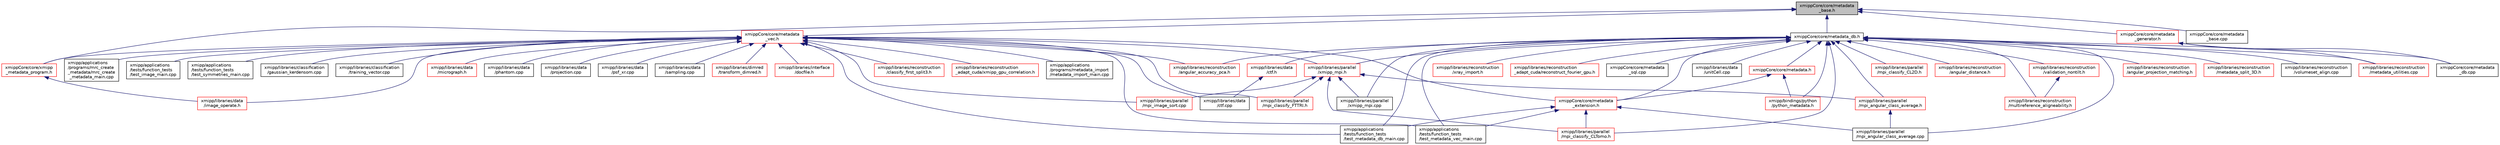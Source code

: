 digraph "xmippCore/core/metadata_base.h"
{
  edge [fontname="Helvetica",fontsize="10",labelfontname="Helvetica",labelfontsize="10"];
  node [fontname="Helvetica",fontsize="10",shape=record];
  Node26 [label="xmippCore/core/metadata\l_base.h",height=0.2,width=0.4,color="black", fillcolor="grey75", style="filled", fontcolor="black"];
  Node26 -> Node27 [dir="back",color="midnightblue",fontsize="10",style="solid",fontname="Helvetica"];
  Node27 [label="xmippCore/core/metadata_db.h",height=0.2,width=0.4,color="black", fillcolor="white", style="filled",URL="$metadata__db_8h.html"];
  Node27 -> Node28 [dir="back",color="midnightblue",fontsize="10",style="solid",fontname="Helvetica"];
  Node28 [label="xmipp/applications\l/tests/function_tests\l/test_metadata_db_main.cpp",height=0.2,width=0.4,color="black", fillcolor="white", style="filled",URL="$test__metadata__db__main_8cpp.html"];
  Node27 -> Node29 [dir="back",color="midnightblue",fontsize="10",style="solid",fontname="Helvetica"];
  Node29 [label="xmipp/applications\l/tests/function_tests\l/test_metadata_vec_main.cpp",height=0.2,width=0.4,color="black", fillcolor="white", style="filled",URL="$test__metadata__vec__main_8cpp.html"];
  Node27 -> Node30 [dir="back",color="midnightblue",fontsize="10",style="solid",fontname="Helvetica"];
  Node30 [label="xmipp/bindings/python\l/python_metadata.h",height=0.2,width=0.4,color="red", fillcolor="white", style="filled",URL="$python__metadata_8h.html"];
  Node27 -> Node37 [dir="back",color="midnightblue",fontsize="10",style="solid",fontname="Helvetica"];
  Node37 [label="xmipp/libraries/data\l/ctf.h",height=0.2,width=0.4,color="red", fillcolor="white", style="filled",URL="$ctf_8h.html"];
  Node37 -> Node41 [dir="back",color="midnightblue",fontsize="10",style="solid",fontname="Helvetica"];
  Node41 [label="xmipp/libraries/data\l/ctf.cpp",height=0.2,width=0.4,color="black", fillcolor="white", style="filled",URL="$ctf_8cpp.html"];
  Node27 -> Node216 [dir="back",color="midnightblue",fontsize="10",style="solid",fontname="Helvetica"];
  Node216 [label="xmipp/libraries/data\l/unitCell.cpp",height=0.2,width=0.4,color="black", fillcolor="white", style="filled",URL="$unitCell_8cpp.html"];
  Node27 -> Node217 [dir="back",color="midnightblue",fontsize="10",style="solid",fontname="Helvetica"];
  Node217 [label="xmipp/libraries/parallel\l/mpi_angular_class_average.h",height=0.2,width=0.4,color="red", fillcolor="white", style="filled",URL="$mpi__angular__class__average_8h.html"];
  Node217 -> Node219 [dir="back",color="midnightblue",fontsize="10",style="solid",fontname="Helvetica"];
  Node219 [label="xmipp/libraries/parallel\l/mpi_angular_class_average.cpp",height=0.2,width=0.4,color="black", fillcolor="white", style="filled",URL="$mpi__angular__class__average_8cpp.html"];
  Node27 -> Node219 [dir="back",color="midnightblue",fontsize="10",style="solid",fontname="Helvetica"];
  Node27 -> Node220 [dir="back",color="midnightblue",fontsize="10",style="solid",fontname="Helvetica"];
  Node220 [label="xmipp/libraries/parallel\l/mpi_classify_CL2D.h",height=0.2,width=0.4,color="red", fillcolor="white", style="filled",URL="$mpi__classify__CL2D_8h.html"];
  Node27 -> Node223 [dir="back",color="midnightblue",fontsize="10",style="solid",fontname="Helvetica"];
  Node223 [label="xmipp/libraries/parallel\l/xmipp_mpi.h",height=0.2,width=0.4,color="red", fillcolor="white", style="filled",URL="$xmipp__mpi_8h.html"];
  Node223 -> Node217 [dir="back",color="midnightblue",fontsize="10",style="solid",fontname="Helvetica"];
  Node223 -> Node247 [dir="back",color="midnightblue",fontsize="10",style="solid",fontname="Helvetica"];
  Node247 [label="xmipp/libraries/parallel\l/mpi_classify_CLTomo.h",height=0.2,width=0.4,color="red", fillcolor="white", style="filled",URL="$mpi__classify__CLTomo_8h.html"];
  Node223 -> Node250 [dir="back",color="midnightblue",fontsize="10",style="solid",fontname="Helvetica"];
  Node250 [label="xmipp/libraries/parallel\l/mpi_classify_FTTRI.h",height=0.2,width=0.4,color="red", fillcolor="white", style="filled",URL="$mpi__classify__FTTRI_8h.html"];
  Node223 -> Node256 [dir="back",color="midnightblue",fontsize="10",style="solid",fontname="Helvetica"];
  Node256 [label="xmipp/libraries/parallel\l/mpi_image_sort.cpp",height=0.2,width=0.4,color="red", fillcolor="white", style="filled",URL="$mpi__image__sort_8cpp.html"];
  Node223 -> Node289 [dir="back",color="midnightblue",fontsize="10",style="solid",fontname="Helvetica"];
  Node289 [label="xmipp/libraries/parallel\l/xmipp_mpi.cpp",height=0.2,width=0.4,color="black", fillcolor="white", style="filled",URL="$xmipp__mpi_8cpp.html"];
  Node27 -> Node247 [dir="back",color="midnightblue",fontsize="10",style="solid",fontname="Helvetica"];
  Node27 -> Node289 [dir="back",color="midnightblue",fontsize="10",style="solid",fontname="Helvetica"];
  Node27 -> Node293 [dir="back",color="midnightblue",fontsize="10",style="solid",fontname="Helvetica"];
  Node293 [label="xmipp/libraries/reconstruction\l/angular_accuracy_pca.h",height=0.2,width=0.4,color="red", fillcolor="white", style="filled",URL="$angular__accuracy__pca_8h.html"];
  Node27 -> Node296 [dir="back",color="midnightblue",fontsize="10",style="solid",fontname="Helvetica"];
  Node296 [label="xmipp/libraries/reconstruction\l/angular_distance.h",height=0.2,width=0.4,color="red", fillcolor="white", style="filled",URL="$angular__distance_8h.html"];
  Node27 -> Node302 [dir="back",color="midnightblue",fontsize="10",style="solid",fontname="Helvetica"];
  Node302 [label="xmipp/libraries/reconstruction\l/angular_projection_matching.h",height=0.2,width=0.4,color="red", fillcolor="white", style="filled",URL="$angular__projection__matching_8h.html"];
  Node27 -> Node304 [dir="back",color="midnightblue",fontsize="10",style="solid",fontname="Helvetica"];
  Node304 [label="xmipp/libraries/reconstruction\l/metadata_split_3D.h",height=0.2,width=0.4,color="red", fillcolor="white", style="filled",URL="$metadata__split__3D_8h.html"];
  Node27 -> Node307 [dir="back",color="midnightblue",fontsize="10",style="solid",fontname="Helvetica"];
  Node307 [label="xmipp/libraries/reconstruction\l/metadata_utilities.cpp",height=0.2,width=0.4,color="red", fillcolor="white", style="filled",URL="$metadata__utilities_8cpp.html"];
  Node27 -> Node309 [dir="back",color="midnightblue",fontsize="10",style="solid",fontname="Helvetica"];
  Node309 [label="xmipp/libraries/reconstruction\l/validation_nontilt.h",height=0.2,width=0.4,color="red", fillcolor="white", style="filled",URL="$validation__nontilt_8h.html"];
  Node309 -> Node311 [dir="back",color="midnightblue",fontsize="10",style="solid",fontname="Helvetica"];
  Node311 [label="xmipp/libraries/reconstruction\l/multireference_aligneability.h",height=0.2,width=0.4,color="red", fillcolor="white", style="filled",URL="$multireference__aligneability_8h.html"];
  Node27 -> Node311 [dir="back",color="midnightblue",fontsize="10",style="solid",fontname="Helvetica"];
  Node27 -> Node314 [dir="back",color="midnightblue",fontsize="10",style="solid",fontname="Helvetica"];
  Node314 [label="xmipp/libraries/reconstruction\l/volumeset_align.cpp",height=0.2,width=0.4,color="black", fillcolor="white", style="filled",URL="$volumeset__align_8cpp.html"];
  Node27 -> Node315 [dir="back",color="midnightblue",fontsize="10",style="solid",fontname="Helvetica"];
  Node315 [label="xmipp/libraries/reconstruction\l/xray_import.h",height=0.2,width=0.4,color="red", fillcolor="white", style="filled",URL="$xray__import_8h.html"];
  Node27 -> Node318 [dir="back",color="midnightblue",fontsize="10",style="solid",fontname="Helvetica"];
  Node318 [label="xmipp/libraries/reconstruction\l_adapt_cuda/reconstruct_fourier_gpu.h",height=0.2,width=0.4,color="red", fillcolor="white", style="filled",URL="$reconstruct__fourier__gpu_8h.html"];
  Node27 -> Node320 [dir="back",color="midnightblue",fontsize="10",style="solid",fontname="Helvetica"];
  Node320 [label="xmippCore/core/metadata.h",height=0.2,width=0.4,color="red", fillcolor="white", style="filled",URL="$metadata_8h.html"];
  Node320 -> Node30 [dir="back",color="midnightblue",fontsize="10",style="solid",fontname="Helvetica"];
  Node320 -> Node647 [dir="back",color="midnightblue",fontsize="10",style="solid",fontname="Helvetica"];
  Node647 [label="xmippCore/core/metadata\l_extension.h",height=0.2,width=0.4,color="red", fillcolor="white", style="filled",URL="$metadata__extension_8h.html"];
  Node647 -> Node28 [dir="back",color="midnightblue",fontsize="10",style="solid",fontname="Helvetica"];
  Node647 -> Node29 [dir="back",color="midnightblue",fontsize="10",style="solid",fontname="Helvetica"];
  Node647 -> Node219 [dir="back",color="midnightblue",fontsize="10",style="solid",fontname="Helvetica"];
  Node647 -> Node247 [dir="back",color="midnightblue",fontsize="10",style="solid",fontname="Helvetica"];
  Node27 -> Node647 [dir="back",color="midnightblue",fontsize="10",style="solid",fontname="Helvetica"];
  Node27 -> Node665 [dir="back",color="midnightblue",fontsize="10",style="solid",fontname="Helvetica"];
  Node665 [label="xmippCore/core/metadata\l_db.cpp",height=0.2,width=0.4,color="black", fillcolor="white", style="filled",URL="$metadata__db_8cpp.html"];
  Node27 -> Node719 [dir="back",color="midnightblue",fontsize="10",style="solid",fontname="Helvetica"];
  Node719 [label="xmippCore/core/metadata\l_sql.cpp",height=0.2,width=0.4,color="black", fillcolor="white", style="filled",URL="$metadata__sql_8cpp.html"];
  Node26 -> Node720 [dir="back",color="midnightblue",fontsize="10",style="solid",fontname="Helvetica"];
  Node720 [label="xmippCore/core/metadata\l_vec.h",height=0.2,width=0.4,color="red", fillcolor="white", style="filled",URL="$metadata__vec_8h.html"];
  Node720 -> Node375 [dir="back",color="midnightblue",fontsize="10",style="solid",fontname="Helvetica"];
  Node375 [label="xmipp/libraries/reconstruction\l/classify_first_split3.h",height=0.2,width=0.4,color="red", fillcolor="white", style="filled",URL="$classify__first__split3_8h.html"];
  Node720 -> Node721 [dir="back",color="midnightblue",fontsize="10",style="solid",fontname="Helvetica"];
  Node721 [label="xmipp/libraries/reconstruction\l_adapt_cuda/xmipp_gpu_correlation.h",height=0.2,width=0.4,color="red", fillcolor="white", style="filled",URL="$xmipp__gpu__correlation_8h.html"];
  Node720 -> Node723 [dir="back",color="midnightblue",fontsize="10",style="solid",fontname="Helvetica"];
  Node723 [label="xmipp/applications\l/programs/metadata_import\l/metadata_import_main.cpp",height=0.2,width=0.4,color="black", fillcolor="white", style="filled",URL="$metadata__import__main_8cpp.html"];
  Node720 -> Node378 [dir="back",color="midnightblue",fontsize="10",style="solid",fontname="Helvetica"];
  Node378 [label="xmipp/applications\l/programs/mrc_create\l_metadata/mrc_create\l_metadata_main.cpp",height=0.2,width=0.4,color="black", fillcolor="white", style="filled",URL="$mrc__create__metadata__main_8cpp.html"];
  Node720 -> Node388 [dir="back",color="midnightblue",fontsize="10",style="solid",fontname="Helvetica"];
  Node388 [label="xmipp/applications\l/tests/function_tests\l/test_image_main.cpp",height=0.2,width=0.4,color="black", fillcolor="white", style="filled",URL="$test__image__main_8cpp.html"];
  Node720 -> Node28 [dir="back",color="midnightblue",fontsize="10",style="solid",fontname="Helvetica"];
  Node720 -> Node29 [dir="back",color="midnightblue",fontsize="10",style="solid",fontname="Helvetica"];
  Node720 -> Node701 [dir="back",color="midnightblue",fontsize="10",style="solid",fontname="Helvetica"];
  Node701 [label="xmipp/applications\l/tests/function_tests\l/test_symmetries_main.cpp",height=0.2,width=0.4,color="black", fillcolor="white", style="filled",URL="$test__symmetries__main_8cpp.html"];
  Node720 -> Node724 [dir="back",color="midnightblue",fontsize="10",style="solid",fontname="Helvetica"];
  Node724 [label="xmipp/libraries/classification\l/gaussian_kerdensom.cpp",height=0.2,width=0.4,color="black", fillcolor="white", style="filled",URL="$gaussian__kerdensom_8cpp.html"];
  Node720 -> Node725 [dir="back",color="midnightblue",fontsize="10",style="solid",fontname="Helvetica"];
  Node725 [label="xmipp/libraries/classification\l/training_vector.cpp",height=0.2,width=0.4,color="black", fillcolor="white", style="filled",URL="$training__vector_8cpp.html"];
  Node720 -> Node41 [dir="back",color="midnightblue",fontsize="10",style="solid",fontname="Helvetica"];
  Node720 -> Node554 [dir="back",color="midnightblue",fontsize="10",style="solid",fontname="Helvetica"];
  Node554 [label="xmipp/libraries/data\l/image_operate.h",height=0.2,width=0.4,color="red", fillcolor="white", style="filled",URL="$image__operate_8h.html"];
  Node720 -> Node500 [dir="back",color="midnightblue",fontsize="10",style="solid",fontname="Helvetica"];
  Node500 [label="xmipp/libraries/data\l/micrograph.h",height=0.2,width=0.4,color="red", fillcolor="white", style="filled",URL="$micrograph_8h.html"];
  Node720 -> Node469 [dir="back",color="midnightblue",fontsize="10",style="solid",fontname="Helvetica"];
  Node469 [label="xmipp/libraries/data\l/phantom.cpp",height=0.2,width=0.4,color="black", fillcolor="white", style="filled",URL="$phantom_8cpp.html"];
  Node720 -> Node410 [dir="back",color="midnightblue",fontsize="10",style="solid",fontname="Helvetica"];
  Node410 [label="xmipp/libraries/data\l/projection.cpp",height=0.2,width=0.4,color="black", fillcolor="white", style="filled",URL="$projection_8cpp.html"];
  Node720 -> Node559 [dir="back",color="midnightblue",fontsize="10",style="solid",fontname="Helvetica"];
  Node559 [label="xmipp/libraries/data\l/psf_xr.cpp",height=0.2,width=0.4,color="black", fillcolor="white", style="filled",URL="$psf__xr_8cpp.html"];
  Node720 -> Node702 [dir="back",color="midnightblue",fontsize="10",style="solid",fontname="Helvetica"];
  Node702 [label="xmipp/libraries/data\l/sampling.cpp",height=0.2,width=0.4,color="black", fillcolor="white", style="filled",URL="$sampling_8cpp.html"];
  Node720 -> Node428 [dir="back",color="midnightblue",fontsize="10",style="solid",fontname="Helvetica"];
  Node428 [label="xmipp/libraries/dimred\l/transform_dimred.h",height=0.2,width=0.4,color="red", fillcolor="white", style="filled",URL="$transform__dimred_8h.html"];
  Node720 -> Node569 [dir="back",color="midnightblue",fontsize="10",style="solid",fontname="Helvetica"];
  Node569 [label="xmipp/libraries/interface\l/docfile.h",height=0.2,width=0.4,color="red", fillcolor="white", style="filled",URL="$docfile_8h.html"];
  Node720 -> Node223 [dir="back",color="midnightblue",fontsize="10",style="solid",fontname="Helvetica"];
  Node720 -> Node250 [dir="back",color="midnightblue",fontsize="10",style="solid",fontname="Helvetica"];
  Node720 -> Node256 [dir="back",color="midnightblue",fontsize="10",style="solid",fontname="Helvetica"];
  Node720 -> Node293 [dir="back",color="midnightblue",fontsize="10",style="solid",fontname="Helvetica"];
  Node720 -> Node647 [dir="back",color="midnightblue",fontsize="10",style="solid",fontname="Helvetica"];
  Node720 -> Node753 [dir="back",color="midnightblue",fontsize="10",style="solid",fontname="Helvetica"];
  Node753 [label="xmippCore/core/xmipp\l_metadata_program.h",height=0.2,width=0.4,color="red", fillcolor="white", style="filled",URL="$xmipp__metadata__program_8h.html"];
  Node753 -> Node554 [dir="back",color="midnightblue",fontsize="10",style="solid",fontname="Helvetica"];
  Node26 -> Node664 [dir="back",color="midnightblue",fontsize="10",style="solid",fontname="Helvetica"];
  Node664 [label="xmippCore/core/metadata\l_base.cpp",height=0.2,width=0.4,color="black", fillcolor="white", style="filled",URL="$metadata__base_8cpp.html"];
  Node26 -> Node767 [dir="back",color="midnightblue",fontsize="10",style="solid",fontname="Helvetica"];
  Node767 [label="xmippCore/core/metadata\l_generator.h",height=0.2,width=0.4,color="red", fillcolor="white", style="filled",URL="$metadata__generator_8h.html"];
  Node767 -> Node307 [dir="back",color="midnightblue",fontsize="10",style="solid",fontname="Helvetica"];
  Node767 -> Node665 [dir="back",color="midnightblue",fontsize="10",style="solid",fontname="Helvetica"];
  Node26 -> Node753 [dir="back",color="midnightblue",fontsize="10",style="solid",fontname="Helvetica"];
}
